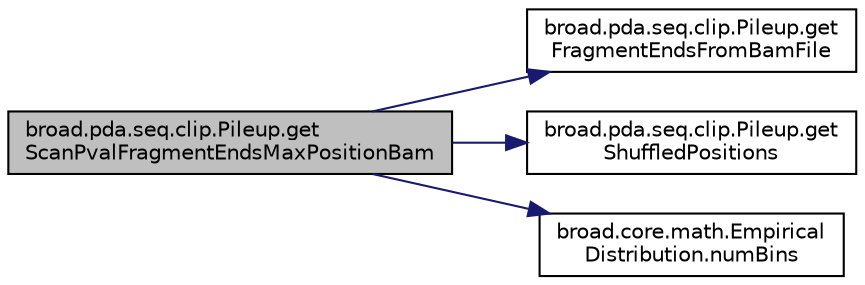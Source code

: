 digraph "broad.pda.seq.clip.Pileup.getScanPvalFragmentEndsMaxPositionBam"
{
  edge [fontname="Helvetica",fontsize="10",labelfontname="Helvetica",labelfontsize="10"];
  node [fontname="Helvetica",fontsize="10",shape=record];
  rankdir="LR";
  Node1 [label="broad.pda.seq.clip.Pileup.get\lScanPvalFragmentEndsMaxPositionBam",height=0.2,width=0.4,color="black", fillcolor="grey75", style="filled" fontcolor="black"];
  Node1 -> Node2 [color="midnightblue",fontsize="10",style="solid",fontname="Helvetica"];
  Node2 [label="broad.pda.seq.clip.Pileup.get\lFragmentEndsFromBamFile",height=0.2,width=0.4,color="black", fillcolor="white", style="filled",URL="$classbroad_1_1pda_1_1seq_1_1clip_1_1_pileup.html#a9d35efcf06921f02594aef226c6862d4"];
  Node1 -> Node3 [color="midnightblue",fontsize="10",style="solid",fontname="Helvetica"];
  Node3 [label="broad.pda.seq.clip.Pileup.get\lShuffledPositions",height=0.2,width=0.4,color="black", fillcolor="white", style="filled",URL="$classbroad_1_1pda_1_1seq_1_1clip_1_1_pileup.html#a9da41d6224e8d98d57989bf58c16190a"];
  Node1 -> Node4 [color="midnightblue",fontsize="10",style="solid",fontname="Helvetica"];
  Node4 [label="broad.core.math.Empirical\lDistribution.numBins",height=0.2,width=0.4,color="black", fillcolor="white", style="filled",URL="$classbroad_1_1core_1_1math_1_1_empirical_distribution.html#aa0e75954ec367fc3b7882d884100a652"];
}
